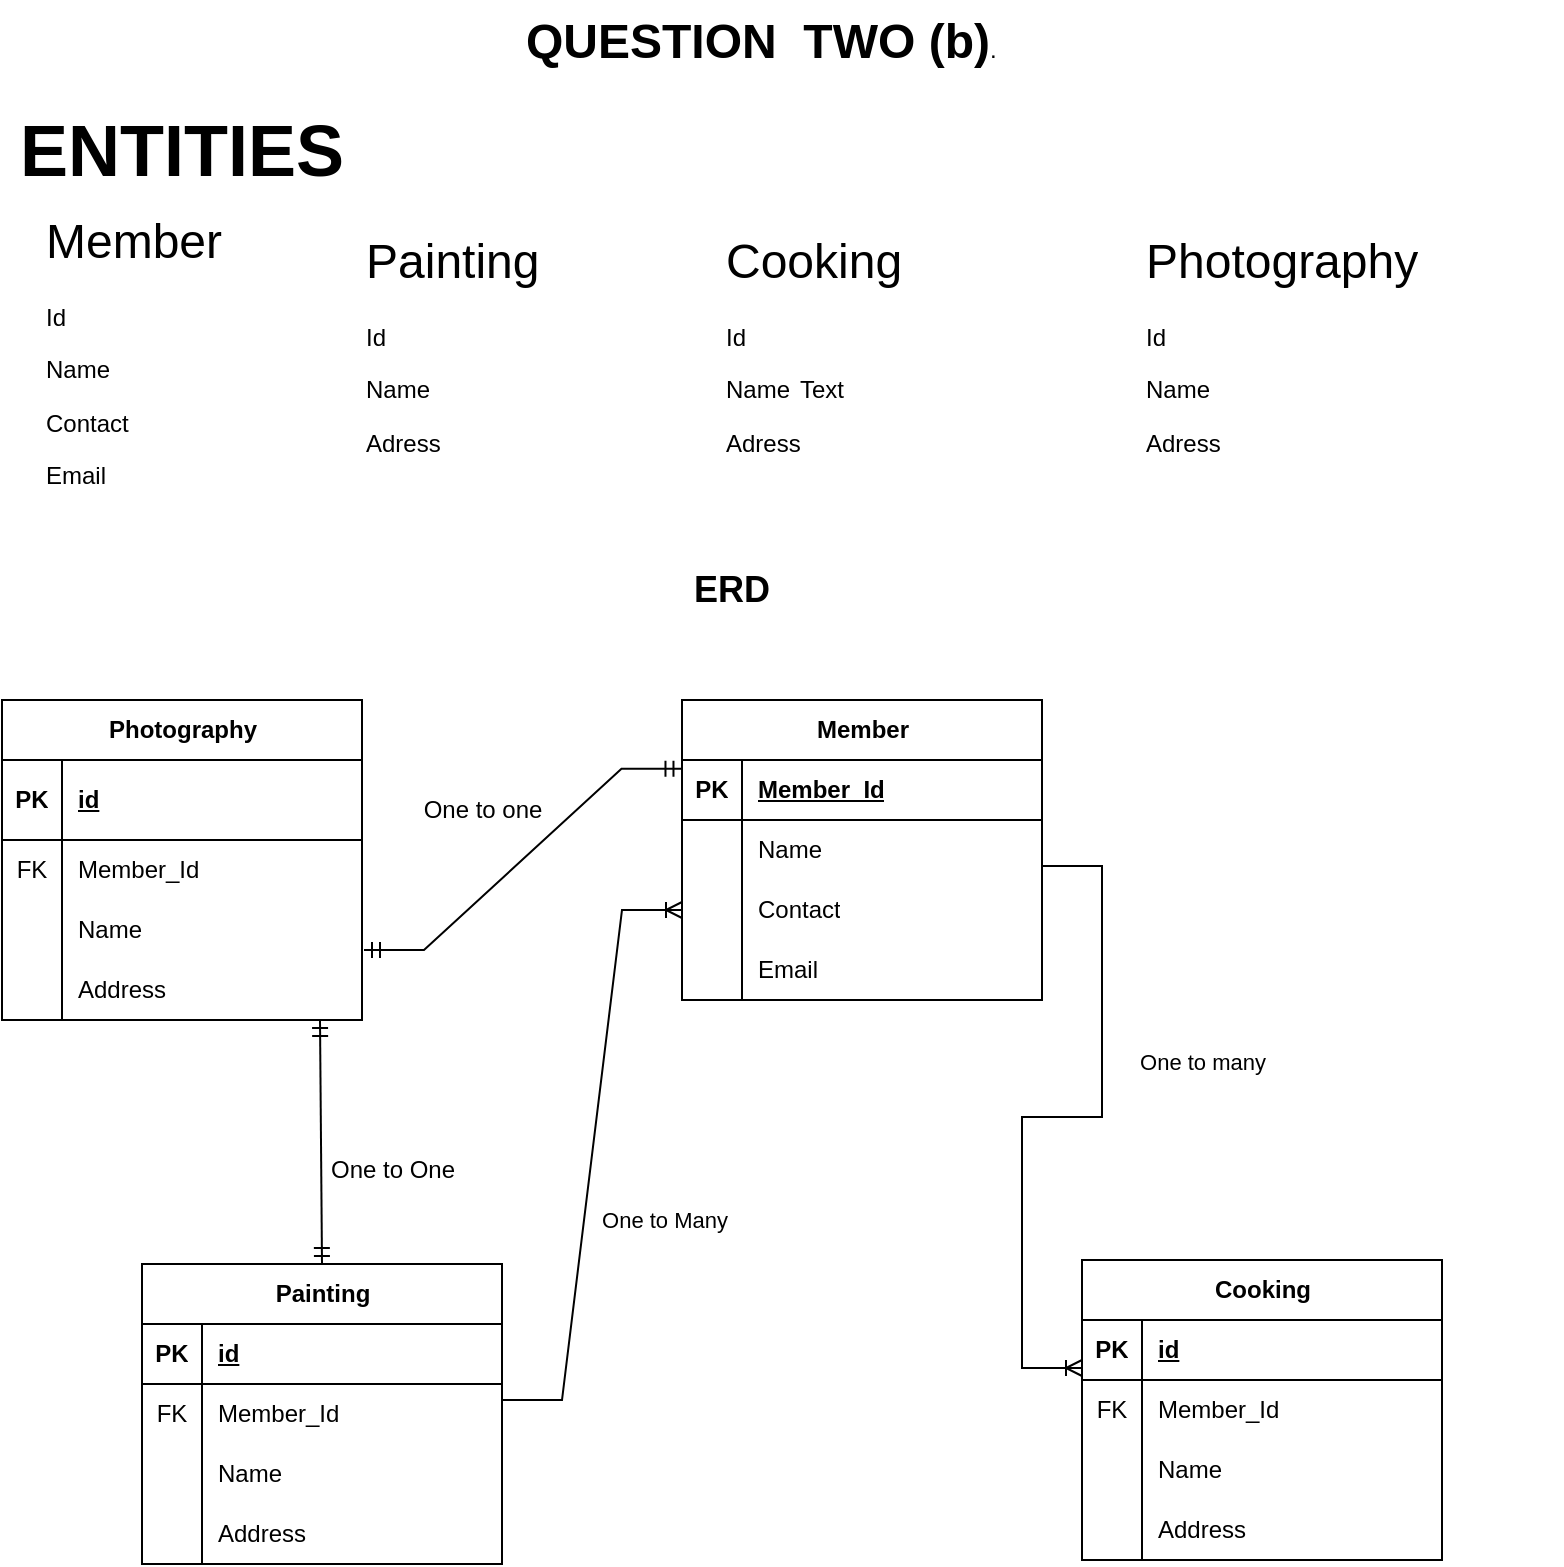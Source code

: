 <mxfile version="26.0.9">
  <diagram name="Page-1" id="xmEDOf5q9BQPKwfikqse">
    <mxGraphModel dx="1020" dy="514" grid="1" gridSize="10" guides="1" tooltips="1" connect="1" arrows="1" fold="1" page="1" pageScale="1" pageWidth="850" pageHeight="1100" math="0" shadow="0">
      <root>
        <mxCell id="0" />
        <mxCell id="1" parent="0" />
        <mxCell id="jUpZuxG_KeoeOYtZ56w0-1" value="&lt;h1 style=&quot;margin-top: 0px;&quot;&gt;QUESTION&amp;nbsp; TWO (b)&lt;span style=&quot;background-color: transparent; color: light-dark(rgb(0, 0, 0), rgb(255, 255, 255)); font-size: 12px; font-weight: normal;&quot;&gt;.&lt;/span&gt;&lt;/h1&gt;" style="text;html=1;whiteSpace=wrap;overflow=hidden;rounded=0;" vertex="1" parent="1">
          <mxGeometry x="270" y="20" width="300" height="40" as="geometry" />
        </mxCell>
        <mxCell id="jUpZuxG_KeoeOYtZ56w0-3" value="&lt;font style=&quot;font-size: 36px;&quot;&gt;&lt;b&gt;ENTITIES&lt;/b&gt;&lt;/font&gt;" style="text;html=1;align=center;verticalAlign=middle;whiteSpace=wrap;rounded=0;" vertex="1" parent="1">
          <mxGeometry x="10" y="80" width="180" height="30" as="geometry" />
        </mxCell>
        <mxCell id="jUpZuxG_KeoeOYtZ56w0-4" value="&lt;h1 style=&quot;margin-top: 0px;&quot;&gt;&lt;span style=&quot;font-weight: normal;&quot;&gt;Member&lt;/span&gt;&lt;/h1&gt;&lt;p&gt;Id&lt;/p&gt;&lt;p&gt;Name&lt;/p&gt;&lt;p&gt;Contact&lt;/p&gt;&lt;p&gt;Email&amp;nbsp;&lt;/p&gt;" style="text;html=1;whiteSpace=wrap;overflow=hidden;rounded=0;" vertex="1" parent="1">
          <mxGeometry x="30" y="120" width="180" height="200" as="geometry" />
        </mxCell>
        <mxCell id="jUpZuxG_KeoeOYtZ56w0-5" value="&lt;h1 style=&quot;margin-top: 0px;&quot;&gt;&lt;span style=&quot;background-color: transparent; color: light-dark(rgb(0, 0, 0), rgb(255, 255, 255)); font-weight: normal;&quot;&gt;Painting&lt;/span&gt;&lt;br&gt;&lt;/h1&gt;&lt;h1 style=&quot;margin-top: 0px;&quot;&gt;&lt;p style=&quot;font-size: 12px; font-weight: 400;&quot;&gt;&lt;span style=&quot;background-color: transparent; color: light-dark(rgb(0, 0, 0), rgb(255, 255, 255));&quot;&gt;Id&lt;/span&gt;&lt;/p&gt;&lt;p style=&quot;font-size: 12px; font-weight: 400;&quot;&gt;Name&lt;/p&gt;&lt;p style=&quot;font-size: 12px; font-weight: 400;&quot;&gt;&lt;span style=&quot;background-color: transparent; color: light-dark(rgb(0, 0, 0), rgb(255, 255, 255));&quot;&gt;Adress&lt;/span&gt;&lt;/p&gt;&lt;/h1&gt;" style="text;html=1;whiteSpace=wrap;overflow=hidden;rounded=0;" vertex="1" parent="1">
          <mxGeometry x="190" y="130" width="210" height="150" as="geometry" />
        </mxCell>
        <mxCell id="jUpZuxG_KeoeOYtZ56w0-8" value="&lt;h1 style=&quot;margin-top: 0px;&quot;&gt;&lt;span style=&quot;background-color: transparent; color: light-dark(rgb(0, 0, 0), rgb(255, 255, 255)); font-weight: normal;&quot;&gt;Cooking&lt;/span&gt;&lt;br&gt;&lt;/h1&gt;&lt;h1 style=&quot;margin-top: 0px;&quot;&gt;&lt;p style=&quot;font-size: 12px; font-weight: 400;&quot;&gt;&lt;span style=&quot;background-color: transparent; color: light-dark(rgb(0, 0, 0), rgb(255, 255, 255));&quot;&gt;Id&lt;/span&gt;&lt;/p&gt;&lt;p style=&quot;font-size: 12px; font-weight: 400;&quot;&gt;Name&lt;/p&gt;&lt;p style=&quot;font-size: 12px; font-weight: 400;&quot;&gt;&lt;span style=&quot;background-color: transparent; color: light-dark(rgb(0, 0, 0), rgb(255, 255, 255));&quot;&gt;Adress&lt;/span&gt;&lt;/p&gt;&lt;/h1&gt;" style="text;html=1;whiteSpace=wrap;overflow=hidden;rounded=0;" vertex="1" parent="1">
          <mxGeometry x="370" y="130" width="210" height="150" as="geometry" />
        </mxCell>
        <mxCell id="jUpZuxG_KeoeOYtZ56w0-9" value="&lt;h1 style=&quot;margin-top: 0px;&quot;&gt;&lt;span style=&quot;background-color: transparent; color: light-dark(rgb(0, 0, 0), rgb(255, 255, 255)); font-weight: normal;&quot;&gt;Photography&lt;/span&gt;&lt;br&gt;&lt;/h1&gt;&lt;h1 style=&quot;margin-top: 0px;&quot;&gt;&lt;p style=&quot;font-size: 12px; font-weight: 400;&quot;&gt;&lt;span style=&quot;background-color: transparent; color: light-dark(rgb(0, 0, 0), rgb(255, 255, 255));&quot;&gt;Id&lt;/span&gt;&lt;/p&gt;&lt;p style=&quot;font-size: 12px; font-weight: 400;&quot;&gt;Name&lt;/p&gt;&lt;p style=&quot;font-size: 12px; font-weight: 400;&quot;&gt;&lt;span style=&quot;background-color: transparent; color: light-dark(rgb(0, 0, 0), rgb(255, 255, 255));&quot;&gt;Adress&lt;/span&gt;&lt;/p&gt;&lt;/h1&gt;" style="text;html=1;whiteSpace=wrap;overflow=hidden;rounded=0;" vertex="1" parent="1">
          <mxGeometry x="580" y="130" width="210" height="150" as="geometry" />
        </mxCell>
        <mxCell id="jUpZuxG_KeoeOYtZ56w0-11" value="Text" style="text;html=1;align=center;verticalAlign=middle;whiteSpace=wrap;rounded=0;" vertex="1" parent="1">
          <mxGeometry x="390" y="200" width="60" height="30" as="geometry" />
        </mxCell>
        <mxCell id="jUpZuxG_KeoeOYtZ56w0-12" value="&lt;b&gt;&lt;font style=&quot;font-size: 18px;&quot;&gt;ERD&lt;/font&gt;&lt;/b&gt;" style="text;html=1;align=center;verticalAlign=middle;whiteSpace=wrap;rounded=0;" vertex="1" parent="1">
          <mxGeometry x="290" y="300" width="170" height="30" as="geometry" />
        </mxCell>
        <mxCell id="jUpZuxG_KeoeOYtZ56w0-13" value="Member" style="shape=table;startSize=30;container=1;collapsible=1;childLayout=tableLayout;fixedRows=1;rowLines=0;fontStyle=1;align=center;resizeLast=1;html=1;" vertex="1" parent="1">
          <mxGeometry x="350" y="370" width="180" height="150" as="geometry" />
        </mxCell>
        <mxCell id="jUpZuxG_KeoeOYtZ56w0-14" value="" style="shape=tableRow;horizontal=0;startSize=0;swimlaneHead=0;swimlaneBody=0;fillColor=none;collapsible=0;dropTarget=0;points=[[0,0.5],[1,0.5]];portConstraint=eastwest;top=0;left=0;right=0;bottom=1;" vertex="1" parent="jUpZuxG_KeoeOYtZ56w0-13">
          <mxGeometry y="30" width="180" height="30" as="geometry" />
        </mxCell>
        <mxCell id="jUpZuxG_KeoeOYtZ56w0-15" value="PK" style="shape=partialRectangle;connectable=0;fillColor=none;top=0;left=0;bottom=0;right=0;fontStyle=1;overflow=hidden;whiteSpace=wrap;html=1;" vertex="1" parent="jUpZuxG_KeoeOYtZ56w0-14">
          <mxGeometry width="30" height="30" as="geometry">
            <mxRectangle width="30" height="30" as="alternateBounds" />
          </mxGeometry>
        </mxCell>
        <mxCell id="jUpZuxG_KeoeOYtZ56w0-16" value="Member_Id" style="shape=partialRectangle;connectable=0;fillColor=none;top=0;left=0;bottom=0;right=0;align=left;spacingLeft=6;fontStyle=5;overflow=hidden;whiteSpace=wrap;html=1;" vertex="1" parent="jUpZuxG_KeoeOYtZ56w0-14">
          <mxGeometry x="30" width="150" height="30" as="geometry">
            <mxRectangle width="150" height="30" as="alternateBounds" />
          </mxGeometry>
        </mxCell>
        <mxCell id="jUpZuxG_KeoeOYtZ56w0-17" value="" style="shape=tableRow;horizontal=0;startSize=0;swimlaneHead=0;swimlaneBody=0;fillColor=none;collapsible=0;dropTarget=0;points=[[0,0.5],[1,0.5]];portConstraint=eastwest;top=0;left=0;right=0;bottom=0;" vertex="1" parent="jUpZuxG_KeoeOYtZ56w0-13">
          <mxGeometry y="60" width="180" height="30" as="geometry" />
        </mxCell>
        <mxCell id="jUpZuxG_KeoeOYtZ56w0-18" value="" style="shape=partialRectangle;connectable=0;fillColor=none;top=0;left=0;bottom=0;right=0;editable=1;overflow=hidden;whiteSpace=wrap;html=1;" vertex="1" parent="jUpZuxG_KeoeOYtZ56w0-17">
          <mxGeometry width="30" height="30" as="geometry">
            <mxRectangle width="30" height="30" as="alternateBounds" />
          </mxGeometry>
        </mxCell>
        <mxCell id="jUpZuxG_KeoeOYtZ56w0-19" value="Name" style="shape=partialRectangle;connectable=0;fillColor=none;top=0;left=0;bottom=0;right=0;align=left;spacingLeft=6;overflow=hidden;whiteSpace=wrap;html=1;" vertex="1" parent="jUpZuxG_KeoeOYtZ56w0-17">
          <mxGeometry x="30" width="150" height="30" as="geometry">
            <mxRectangle width="150" height="30" as="alternateBounds" />
          </mxGeometry>
        </mxCell>
        <mxCell id="jUpZuxG_KeoeOYtZ56w0-20" value="" style="shape=tableRow;horizontal=0;startSize=0;swimlaneHead=0;swimlaneBody=0;fillColor=none;collapsible=0;dropTarget=0;points=[[0,0.5],[1,0.5]];portConstraint=eastwest;top=0;left=0;right=0;bottom=0;" vertex="1" parent="jUpZuxG_KeoeOYtZ56w0-13">
          <mxGeometry y="90" width="180" height="30" as="geometry" />
        </mxCell>
        <mxCell id="jUpZuxG_KeoeOYtZ56w0-21" value="" style="shape=partialRectangle;connectable=0;fillColor=none;top=0;left=0;bottom=0;right=0;editable=1;overflow=hidden;whiteSpace=wrap;html=1;" vertex="1" parent="jUpZuxG_KeoeOYtZ56w0-20">
          <mxGeometry width="30" height="30" as="geometry">
            <mxRectangle width="30" height="30" as="alternateBounds" />
          </mxGeometry>
        </mxCell>
        <mxCell id="jUpZuxG_KeoeOYtZ56w0-22" value="Contact" style="shape=partialRectangle;connectable=0;fillColor=none;top=0;left=0;bottom=0;right=0;align=left;spacingLeft=6;overflow=hidden;whiteSpace=wrap;html=1;" vertex="1" parent="jUpZuxG_KeoeOYtZ56w0-20">
          <mxGeometry x="30" width="150" height="30" as="geometry">
            <mxRectangle width="150" height="30" as="alternateBounds" />
          </mxGeometry>
        </mxCell>
        <mxCell id="jUpZuxG_KeoeOYtZ56w0-23" value="" style="shape=tableRow;horizontal=0;startSize=0;swimlaneHead=0;swimlaneBody=0;fillColor=none;collapsible=0;dropTarget=0;points=[[0,0.5],[1,0.5]];portConstraint=eastwest;top=0;left=0;right=0;bottom=0;" vertex="1" parent="jUpZuxG_KeoeOYtZ56w0-13">
          <mxGeometry y="120" width="180" height="30" as="geometry" />
        </mxCell>
        <mxCell id="jUpZuxG_KeoeOYtZ56w0-24" value="" style="shape=partialRectangle;connectable=0;fillColor=none;top=0;left=0;bottom=0;right=0;editable=1;overflow=hidden;whiteSpace=wrap;html=1;" vertex="1" parent="jUpZuxG_KeoeOYtZ56w0-23">
          <mxGeometry width="30" height="30" as="geometry">
            <mxRectangle width="30" height="30" as="alternateBounds" />
          </mxGeometry>
        </mxCell>
        <mxCell id="jUpZuxG_KeoeOYtZ56w0-25" value="Email" style="shape=partialRectangle;connectable=0;fillColor=none;top=0;left=0;bottom=0;right=0;align=left;spacingLeft=6;overflow=hidden;whiteSpace=wrap;html=1;" vertex="1" parent="jUpZuxG_KeoeOYtZ56w0-23">
          <mxGeometry x="30" width="150" height="30" as="geometry">
            <mxRectangle width="150" height="30" as="alternateBounds" />
          </mxGeometry>
        </mxCell>
        <mxCell id="jUpZuxG_KeoeOYtZ56w0-26" value="Photography" style="shape=table;startSize=30;container=1;collapsible=1;childLayout=tableLayout;fixedRows=1;rowLines=0;fontStyle=1;align=center;resizeLast=1;html=1;" vertex="1" parent="1">
          <mxGeometry x="10" y="370" width="180" height="160" as="geometry" />
        </mxCell>
        <mxCell id="jUpZuxG_KeoeOYtZ56w0-27" value="" style="shape=tableRow;horizontal=0;startSize=0;swimlaneHead=0;swimlaneBody=0;fillColor=none;collapsible=0;dropTarget=0;points=[[0,0.5],[1,0.5]];portConstraint=eastwest;top=0;left=0;right=0;bottom=1;" vertex="1" parent="jUpZuxG_KeoeOYtZ56w0-26">
          <mxGeometry y="30" width="180" height="40" as="geometry" />
        </mxCell>
        <mxCell id="jUpZuxG_KeoeOYtZ56w0-28" value="PK" style="shape=partialRectangle;connectable=0;fillColor=none;top=0;left=0;bottom=0;right=0;fontStyle=1;overflow=hidden;whiteSpace=wrap;html=1;" vertex="1" parent="jUpZuxG_KeoeOYtZ56w0-27">
          <mxGeometry width="30" height="40" as="geometry">
            <mxRectangle width="30" height="40" as="alternateBounds" />
          </mxGeometry>
        </mxCell>
        <mxCell id="jUpZuxG_KeoeOYtZ56w0-29" value="id" style="shape=partialRectangle;connectable=0;fillColor=none;top=0;left=0;bottom=0;right=0;align=left;spacingLeft=6;fontStyle=5;overflow=hidden;whiteSpace=wrap;html=1;" vertex="1" parent="jUpZuxG_KeoeOYtZ56w0-27">
          <mxGeometry x="30" width="150" height="40" as="geometry">
            <mxRectangle width="150" height="40" as="alternateBounds" />
          </mxGeometry>
        </mxCell>
        <mxCell id="jUpZuxG_KeoeOYtZ56w0-30" value="" style="shape=tableRow;horizontal=0;startSize=0;swimlaneHead=0;swimlaneBody=0;fillColor=none;collapsible=0;dropTarget=0;points=[[0,0.5],[1,0.5]];portConstraint=eastwest;top=0;left=0;right=0;bottom=0;" vertex="1" parent="jUpZuxG_KeoeOYtZ56w0-26">
          <mxGeometry y="70" width="180" height="30" as="geometry" />
        </mxCell>
        <mxCell id="jUpZuxG_KeoeOYtZ56w0-31" value="FK" style="shape=partialRectangle;connectable=0;fillColor=none;top=0;left=0;bottom=0;right=0;editable=1;overflow=hidden;whiteSpace=wrap;html=1;" vertex="1" parent="jUpZuxG_KeoeOYtZ56w0-30">
          <mxGeometry width="30" height="30" as="geometry">
            <mxRectangle width="30" height="30" as="alternateBounds" />
          </mxGeometry>
        </mxCell>
        <mxCell id="jUpZuxG_KeoeOYtZ56w0-32" value="Member_Id" style="shape=partialRectangle;connectable=0;fillColor=none;top=0;left=0;bottom=0;right=0;align=left;spacingLeft=6;overflow=hidden;whiteSpace=wrap;html=1;" vertex="1" parent="jUpZuxG_KeoeOYtZ56w0-30">
          <mxGeometry x="30" width="150" height="30" as="geometry">
            <mxRectangle width="150" height="30" as="alternateBounds" />
          </mxGeometry>
        </mxCell>
        <mxCell id="jUpZuxG_KeoeOYtZ56w0-33" value="" style="shape=tableRow;horizontal=0;startSize=0;swimlaneHead=0;swimlaneBody=0;fillColor=none;collapsible=0;dropTarget=0;points=[[0,0.5],[1,0.5]];portConstraint=eastwest;top=0;left=0;right=0;bottom=0;" vertex="1" parent="jUpZuxG_KeoeOYtZ56w0-26">
          <mxGeometry y="100" width="180" height="30" as="geometry" />
        </mxCell>
        <mxCell id="jUpZuxG_KeoeOYtZ56w0-34" value="" style="shape=partialRectangle;connectable=0;fillColor=none;top=0;left=0;bottom=0;right=0;editable=1;overflow=hidden;whiteSpace=wrap;html=1;" vertex="1" parent="jUpZuxG_KeoeOYtZ56w0-33">
          <mxGeometry width="30" height="30" as="geometry">
            <mxRectangle width="30" height="30" as="alternateBounds" />
          </mxGeometry>
        </mxCell>
        <mxCell id="jUpZuxG_KeoeOYtZ56w0-35" value="Name" style="shape=partialRectangle;connectable=0;fillColor=none;top=0;left=0;bottom=0;right=0;align=left;spacingLeft=6;overflow=hidden;whiteSpace=wrap;html=1;" vertex="1" parent="jUpZuxG_KeoeOYtZ56w0-33">
          <mxGeometry x="30" width="150" height="30" as="geometry">
            <mxRectangle width="150" height="30" as="alternateBounds" />
          </mxGeometry>
        </mxCell>
        <mxCell id="jUpZuxG_KeoeOYtZ56w0-36" value="" style="shape=tableRow;horizontal=0;startSize=0;swimlaneHead=0;swimlaneBody=0;fillColor=none;collapsible=0;dropTarget=0;points=[[0,0.5],[1,0.5]];portConstraint=eastwest;top=0;left=0;right=0;bottom=0;" vertex="1" parent="jUpZuxG_KeoeOYtZ56w0-26">
          <mxGeometry y="130" width="180" height="30" as="geometry" />
        </mxCell>
        <mxCell id="jUpZuxG_KeoeOYtZ56w0-37" value="" style="shape=partialRectangle;connectable=0;fillColor=none;top=0;left=0;bottom=0;right=0;editable=1;overflow=hidden;whiteSpace=wrap;html=1;" vertex="1" parent="jUpZuxG_KeoeOYtZ56w0-36">
          <mxGeometry width="30" height="30" as="geometry">
            <mxRectangle width="30" height="30" as="alternateBounds" />
          </mxGeometry>
        </mxCell>
        <mxCell id="jUpZuxG_KeoeOYtZ56w0-38" value="Address" style="shape=partialRectangle;connectable=0;fillColor=none;top=0;left=0;bottom=0;right=0;align=left;spacingLeft=6;overflow=hidden;whiteSpace=wrap;html=1;" vertex="1" parent="jUpZuxG_KeoeOYtZ56w0-36">
          <mxGeometry x="30" width="150" height="30" as="geometry">
            <mxRectangle width="150" height="30" as="alternateBounds" />
          </mxGeometry>
        </mxCell>
        <mxCell id="jUpZuxG_KeoeOYtZ56w0-39" value="Painting" style="shape=table;startSize=30;container=1;collapsible=1;childLayout=tableLayout;fixedRows=1;rowLines=0;fontStyle=1;align=center;resizeLast=1;html=1;" vertex="1" parent="1">
          <mxGeometry x="80" y="652" width="180" height="150" as="geometry" />
        </mxCell>
        <mxCell id="jUpZuxG_KeoeOYtZ56w0-40" value="" style="shape=tableRow;horizontal=0;startSize=0;swimlaneHead=0;swimlaneBody=0;fillColor=none;collapsible=0;dropTarget=0;points=[[0,0.5],[1,0.5]];portConstraint=eastwest;top=0;left=0;right=0;bottom=1;" vertex="1" parent="jUpZuxG_KeoeOYtZ56w0-39">
          <mxGeometry y="30" width="180" height="30" as="geometry" />
        </mxCell>
        <mxCell id="jUpZuxG_KeoeOYtZ56w0-41" value="PK" style="shape=partialRectangle;connectable=0;fillColor=none;top=0;left=0;bottom=0;right=0;fontStyle=1;overflow=hidden;whiteSpace=wrap;html=1;" vertex="1" parent="jUpZuxG_KeoeOYtZ56w0-40">
          <mxGeometry width="30" height="30" as="geometry">
            <mxRectangle width="30" height="30" as="alternateBounds" />
          </mxGeometry>
        </mxCell>
        <mxCell id="jUpZuxG_KeoeOYtZ56w0-42" value="id" style="shape=partialRectangle;connectable=0;fillColor=none;top=0;left=0;bottom=0;right=0;align=left;spacingLeft=6;fontStyle=5;overflow=hidden;whiteSpace=wrap;html=1;" vertex="1" parent="jUpZuxG_KeoeOYtZ56w0-40">
          <mxGeometry x="30" width="150" height="30" as="geometry">
            <mxRectangle width="150" height="30" as="alternateBounds" />
          </mxGeometry>
        </mxCell>
        <mxCell id="jUpZuxG_KeoeOYtZ56w0-43" value="" style="shape=tableRow;horizontal=0;startSize=0;swimlaneHead=0;swimlaneBody=0;fillColor=none;collapsible=0;dropTarget=0;points=[[0,0.5],[1,0.5]];portConstraint=eastwest;top=0;left=0;right=0;bottom=0;" vertex="1" parent="jUpZuxG_KeoeOYtZ56w0-39">
          <mxGeometry y="60" width="180" height="30" as="geometry" />
        </mxCell>
        <mxCell id="jUpZuxG_KeoeOYtZ56w0-44" value="FK" style="shape=partialRectangle;connectable=0;fillColor=none;top=0;left=0;bottom=0;right=0;editable=1;overflow=hidden;whiteSpace=wrap;html=1;" vertex="1" parent="jUpZuxG_KeoeOYtZ56w0-43">
          <mxGeometry width="30" height="30" as="geometry">
            <mxRectangle width="30" height="30" as="alternateBounds" />
          </mxGeometry>
        </mxCell>
        <mxCell id="jUpZuxG_KeoeOYtZ56w0-45" value="Member_Id" style="shape=partialRectangle;connectable=0;fillColor=none;top=0;left=0;bottom=0;right=0;align=left;spacingLeft=6;overflow=hidden;whiteSpace=wrap;html=1;" vertex="1" parent="jUpZuxG_KeoeOYtZ56w0-43">
          <mxGeometry x="30" width="150" height="30" as="geometry">
            <mxRectangle width="150" height="30" as="alternateBounds" />
          </mxGeometry>
        </mxCell>
        <mxCell id="jUpZuxG_KeoeOYtZ56w0-46" value="" style="shape=tableRow;horizontal=0;startSize=0;swimlaneHead=0;swimlaneBody=0;fillColor=none;collapsible=0;dropTarget=0;points=[[0,0.5],[1,0.5]];portConstraint=eastwest;top=0;left=0;right=0;bottom=0;" vertex="1" parent="jUpZuxG_KeoeOYtZ56w0-39">
          <mxGeometry y="90" width="180" height="30" as="geometry" />
        </mxCell>
        <mxCell id="jUpZuxG_KeoeOYtZ56w0-47" value="" style="shape=partialRectangle;connectable=0;fillColor=none;top=0;left=0;bottom=0;right=0;editable=1;overflow=hidden;whiteSpace=wrap;html=1;" vertex="1" parent="jUpZuxG_KeoeOYtZ56w0-46">
          <mxGeometry width="30" height="30" as="geometry">
            <mxRectangle width="30" height="30" as="alternateBounds" />
          </mxGeometry>
        </mxCell>
        <mxCell id="jUpZuxG_KeoeOYtZ56w0-48" value="Name" style="shape=partialRectangle;connectable=0;fillColor=none;top=0;left=0;bottom=0;right=0;align=left;spacingLeft=6;overflow=hidden;whiteSpace=wrap;html=1;" vertex="1" parent="jUpZuxG_KeoeOYtZ56w0-46">
          <mxGeometry x="30" width="150" height="30" as="geometry">
            <mxRectangle width="150" height="30" as="alternateBounds" />
          </mxGeometry>
        </mxCell>
        <mxCell id="jUpZuxG_KeoeOYtZ56w0-49" value="" style="shape=tableRow;horizontal=0;startSize=0;swimlaneHead=0;swimlaneBody=0;fillColor=none;collapsible=0;dropTarget=0;points=[[0,0.5],[1,0.5]];portConstraint=eastwest;top=0;left=0;right=0;bottom=0;" vertex="1" parent="jUpZuxG_KeoeOYtZ56w0-39">
          <mxGeometry y="120" width="180" height="30" as="geometry" />
        </mxCell>
        <mxCell id="jUpZuxG_KeoeOYtZ56w0-50" value="" style="shape=partialRectangle;connectable=0;fillColor=none;top=0;left=0;bottom=0;right=0;editable=1;overflow=hidden;whiteSpace=wrap;html=1;" vertex="1" parent="jUpZuxG_KeoeOYtZ56w0-49">
          <mxGeometry width="30" height="30" as="geometry">
            <mxRectangle width="30" height="30" as="alternateBounds" />
          </mxGeometry>
        </mxCell>
        <mxCell id="jUpZuxG_KeoeOYtZ56w0-51" value="Address" style="shape=partialRectangle;connectable=0;fillColor=none;top=0;left=0;bottom=0;right=0;align=left;spacingLeft=6;overflow=hidden;whiteSpace=wrap;html=1;" vertex="1" parent="jUpZuxG_KeoeOYtZ56w0-49">
          <mxGeometry x="30" width="150" height="30" as="geometry">
            <mxRectangle width="150" height="30" as="alternateBounds" />
          </mxGeometry>
        </mxCell>
        <mxCell id="jUpZuxG_KeoeOYtZ56w0-52" value="Cooking" style="shape=table;startSize=30;container=1;collapsible=1;childLayout=tableLayout;fixedRows=1;rowLines=0;fontStyle=1;align=center;resizeLast=1;html=1;" vertex="1" parent="1">
          <mxGeometry x="550" y="650" width="180" height="150" as="geometry" />
        </mxCell>
        <mxCell id="jUpZuxG_KeoeOYtZ56w0-53" value="" style="shape=tableRow;horizontal=0;startSize=0;swimlaneHead=0;swimlaneBody=0;fillColor=none;collapsible=0;dropTarget=0;points=[[0,0.5],[1,0.5]];portConstraint=eastwest;top=0;left=0;right=0;bottom=1;" vertex="1" parent="jUpZuxG_KeoeOYtZ56w0-52">
          <mxGeometry y="30" width="180" height="30" as="geometry" />
        </mxCell>
        <mxCell id="jUpZuxG_KeoeOYtZ56w0-54" value="PK" style="shape=partialRectangle;connectable=0;fillColor=none;top=0;left=0;bottom=0;right=0;fontStyle=1;overflow=hidden;whiteSpace=wrap;html=1;" vertex="1" parent="jUpZuxG_KeoeOYtZ56w0-53">
          <mxGeometry width="30" height="30" as="geometry">
            <mxRectangle width="30" height="30" as="alternateBounds" />
          </mxGeometry>
        </mxCell>
        <mxCell id="jUpZuxG_KeoeOYtZ56w0-55" value="id" style="shape=partialRectangle;connectable=0;fillColor=none;top=0;left=0;bottom=0;right=0;align=left;spacingLeft=6;fontStyle=5;overflow=hidden;whiteSpace=wrap;html=1;" vertex="1" parent="jUpZuxG_KeoeOYtZ56w0-53">
          <mxGeometry x="30" width="150" height="30" as="geometry">
            <mxRectangle width="150" height="30" as="alternateBounds" />
          </mxGeometry>
        </mxCell>
        <mxCell id="jUpZuxG_KeoeOYtZ56w0-56" value="" style="shape=tableRow;horizontal=0;startSize=0;swimlaneHead=0;swimlaneBody=0;fillColor=none;collapsible=0;dropTarget=0;points=[[0,0.5],[1,0.5]];portConstraint=eastwest;top=0;left=0;right=0;bottom=0;" vertex="1" parent="jUpZuxG_KeoeOYtZ56w0-52">
          <mxGeometry y="60" width="180" height="30" as="geometry" />
        </mxCell>
        <mxCell id="jUpZuxG_KeoeOYtZ56w0-57" value="FK" style="shape=partialRectangle;connectable=0;fillColor=none;top=0;left=0;bottom=0;right=0;editable=1;overflow=hidden;whiteSpace=wrap;html=1;" vertex="1" parent="jUpZuxG_KeoeOYtZ56w0-56">
          <mxGeometry width="30" height="30" as="geometry">
            <mxRectangle width="30" height="30" as="alternateBounds" />
          </mxGeometry>
        </mxCell>
        <mxCell id="jUpZuxG_KeoeOYtZ56w0-58" value="Member_Id" style="shape=partialRectangle;connectable=0;fillColor=none;top=0;left=0;bottom=0;right=0;align=left;spacingLeft=6;overflow=hidden;whiteSpace=wrap;html=1;" vertex="1" parent="jUpZuxG_KeoeOYtZ56w0-56">
          <mxGeometry x="30" width="150" height="30" as="geometry">
            <mxRectangle width="150" height="30" as="alternateBounds" />
          </mxGeometry>
        </mxCell>
        <mxCell id="jUpZuxG_KeoeOYtZ56w0-59" value="" style="shape=tableRow;horizontal=0;startSize=0;swimlaneHead=0;swimlaneBody=0;fillColor=none;collapsible=0;dropTarget=0;points=[[0,0.5],[1,0.5]];portConstraint=eastwest;top=0;left=0;right=0;bottom=0;" vertex="1" parent="jUpZuxG_KeoeOYtZ56w0-52">
          <mxGeometry y="90" width="180" height="30" as="geometry" />
        </mxCell>
        <mxCell id="jUpZuxG_KeoeOYtZ56w0-60" value="" style="shape=partialRectangle;connectable=0;fillColor=none;top=0;left=0;bottom=0;right=0;editable=1;overflow=hidden;whiteSpace=wrap;html=1;" vertex="1" parent="jUpZuxG_KeoeOYtZ56w0-59">
          <mxGeometry width="30" height="30" as="geometry">
            <mxRectangle width="30" height="30" as="alternateBounds" />
          </mxGeometry>
        </mxCell>
        <mxCell id="jUpZuxG_KeoeOYtZ56w0-61" value="Name" style="shape=partialRectangle;connectable=0;fillColor=none;top=0;left=0;bottom=0;right=0;align=left;spacingLeft=6;overflow=hidden;whiteSpace=wrap;html=1;" vertex="1" parent="jUpZuxG_KeoeOYtZ56w0-59">
          <mxGeometry x="30" width="150" height="30" as="geometry">
            <mxRectangle width="150" height="30" as="alternateBounds" />
          </mxGeometry>
        </mxCell>
        <mxCell id="jUpZuxG_KeoeOYtZ56w0-62" value="" style="shape=tableRow;horizontal=0;startSize=0;swimlaneHead=0;swimlaneBody=0;fillColor=none;collapsible=0;dropTarget=0;points=[[0,0.5],[1,0.5]];portConstraint=eastwest;top=0;left=0;right=0;bottom=0;" vertex="1" parent="jUpZuxG_KeoeOYtZ56w0-52">
          <mxGeometry y="120" width="180" height="30" as="geometry" />
        </mxCell>
        <mxCell id="jUpZuxG_KeoeOYtZ56w0-63" value="" style="shape=partialRectangle;connectable=0;fillColor=none;top=0;left=0;bottom=0;right=0;editable=1;overflow=hidden;whiteSpace=wrap;html=1;" vertex="1" parent="jUpZuxG_KeoeOYtZ56w0-62">
          <mxGeometry width="30" height="30" as="geometry">
            <mxRectangle width="30" height="30" as="alternateBounds" />
          </mxGeometry>
        </mxCell>
        <mxCell id="jUpZuxG_KeoeOYtZ56w0-64" value="Address" style="shape=partialRectangle;connectable=0;fillColor=none;top=0;left=0;bottom=0;right=0;align=left;spacingLeft=6;overflow=hidden;whiteSpace=wrap;html=1;" vertex="1" parent="jUpZuxG_KeoeOYtZ56w0-62">
          <mxGeometry x="30" width="150" height="30" as="geometry">
            <mxRectangle width="150" height="30" as="alternateBounds" />
          </mxGeometry>
        </mxCell>
        <mxCell id="jUpZuxG_KeoeOYtZ56w0-65" value="" style="edgeStyle=entityRelationEdgeStyle;fontSize=12;html=1;endArrow=ERoneToMany;rounded=0;" edge="1" parent="1" target="jUpZuxG_KeoeOYtZ56w0-20">
          <mxGeometry width="100" height="100" relative="1" as="geometry">
            <mxPoint x="260" y="720" as="sourcePoint" />
            <mxPoint x="390" y="620" as="targetPoint" />
          </mxGeometry>
        </mxCell>
        <mxCell id="jUpZuxG_KeoeOYtZ56w0-75" value="One to Many" style="edgeLabel;html=1;align=center;verticalAlign=middle;resizable=0;points=[];" vertex="1" connectable="0" parent="jUpZuxG_KeoeOYtZ56w0-65">
          <mxGeometry x="-0.134" y="-4" relative="1" as="geometry">
            <mxPoint x="34" y="12" as="offset" />
          </mxGeometry>
        </mxCell>
        <mxCell id="jUpZuxG_KeoeOYtZ56w0-70" value="" style="edgeStyle=entityRelationEdgeStyle;fontSize=12;html=1;endArrow=ERmandOne;startArrow=ERmandOne;rounded=0;entryX=-0.007;entryY=0.144;entryDx=0;entryDy=0;entryPerimeter=0;" edge="1" parent="1">
          <mxGeometry width="100" height="100" relative="1" as="geometry">
            <mxPoint x="191" y="495" as="sourcePoint" />
            <mxPoint x="349.74" y="404.32" as="targetPoint" />
          </mxGeometry>
        </mxCell>
        <mxCell id="jUpZuxG_KeoeOYtZ56w0-72" value="" style="edgeStyle=entityRelationEdgeStyle;fontSize=12;html=1;endArrow=ERoneToMany;rounded=0;" edge="1" parent="1">
          <mxGeometry width="100" height="100" relative="1" as="geometry">
            <mxPoint x="530" y="453" as="sourcePoint" />
            <mxPoint x="550" y="704" as="targetPoint" />
          </mxGeometry>
        </mxCell>
        <mxCell id="jUpZuxG_KeoeOYtZ56w0-74" value="One to many" style="edgeLabel;html=1;align=center;verticalAlign=middle;resizable=0;points=[];" vertex="1" connectable="0" parent="jUpZuxG_KeoeOYtZ56w0-72">
          <mxGeometry x="-0.343" y="-2" relative="1" as="geometry">
            <mxPoint x="52" y="12" as="offset" />
          </mxGeometry>
        </mxCell>
        <mxCell id="jUpZuxG_KeoeOYtZ56w0-73" value="One to one" style="text;html=1;align=center;verticalAlign=middle;resizable=0;points=[];autosize=1;strokeColor=none;fillColor=none;" vertex="1" parent="1">
          <mxGeometry x="210" y="410" width="80" height="30" as="geometry" />
        </mxCell>
        <mxCell id="jUpZuxG_KeoeOYtZ56w0-76" value="" style="fontSize=12;html=1;endArrow=ERmandOne;startArrow=ERmandOne;rounded=0;exitX=0.5;exitY=0;exitDx=0;exitDy=0;" edge="1" parent="1">
          <mxGeometry width="100" height="100" relative="1" as="geometry">
            <mxPoint x="170" y="652" as="sourcePoint" />
            <mxPoint x="169" y="530" as="targetPoint" />
          </mxGeometry>
        </mxCell>
        <mxCell id="jUpZuxG_KeoeOYtZ56w0-77" value="One to One" style="text;html=1;align=center;verticalAlign=middle;resizable=0;points=[];autosize=1;strokeColor=none;fillColor=none;" vertex="1" parent="1">
          <mxGeometry x="160" y="590" width="90" height="30" as="geometry" />
        </mxCell>
      </root>
    </mxGraphModel>
  </diagram>
</mxfile>
